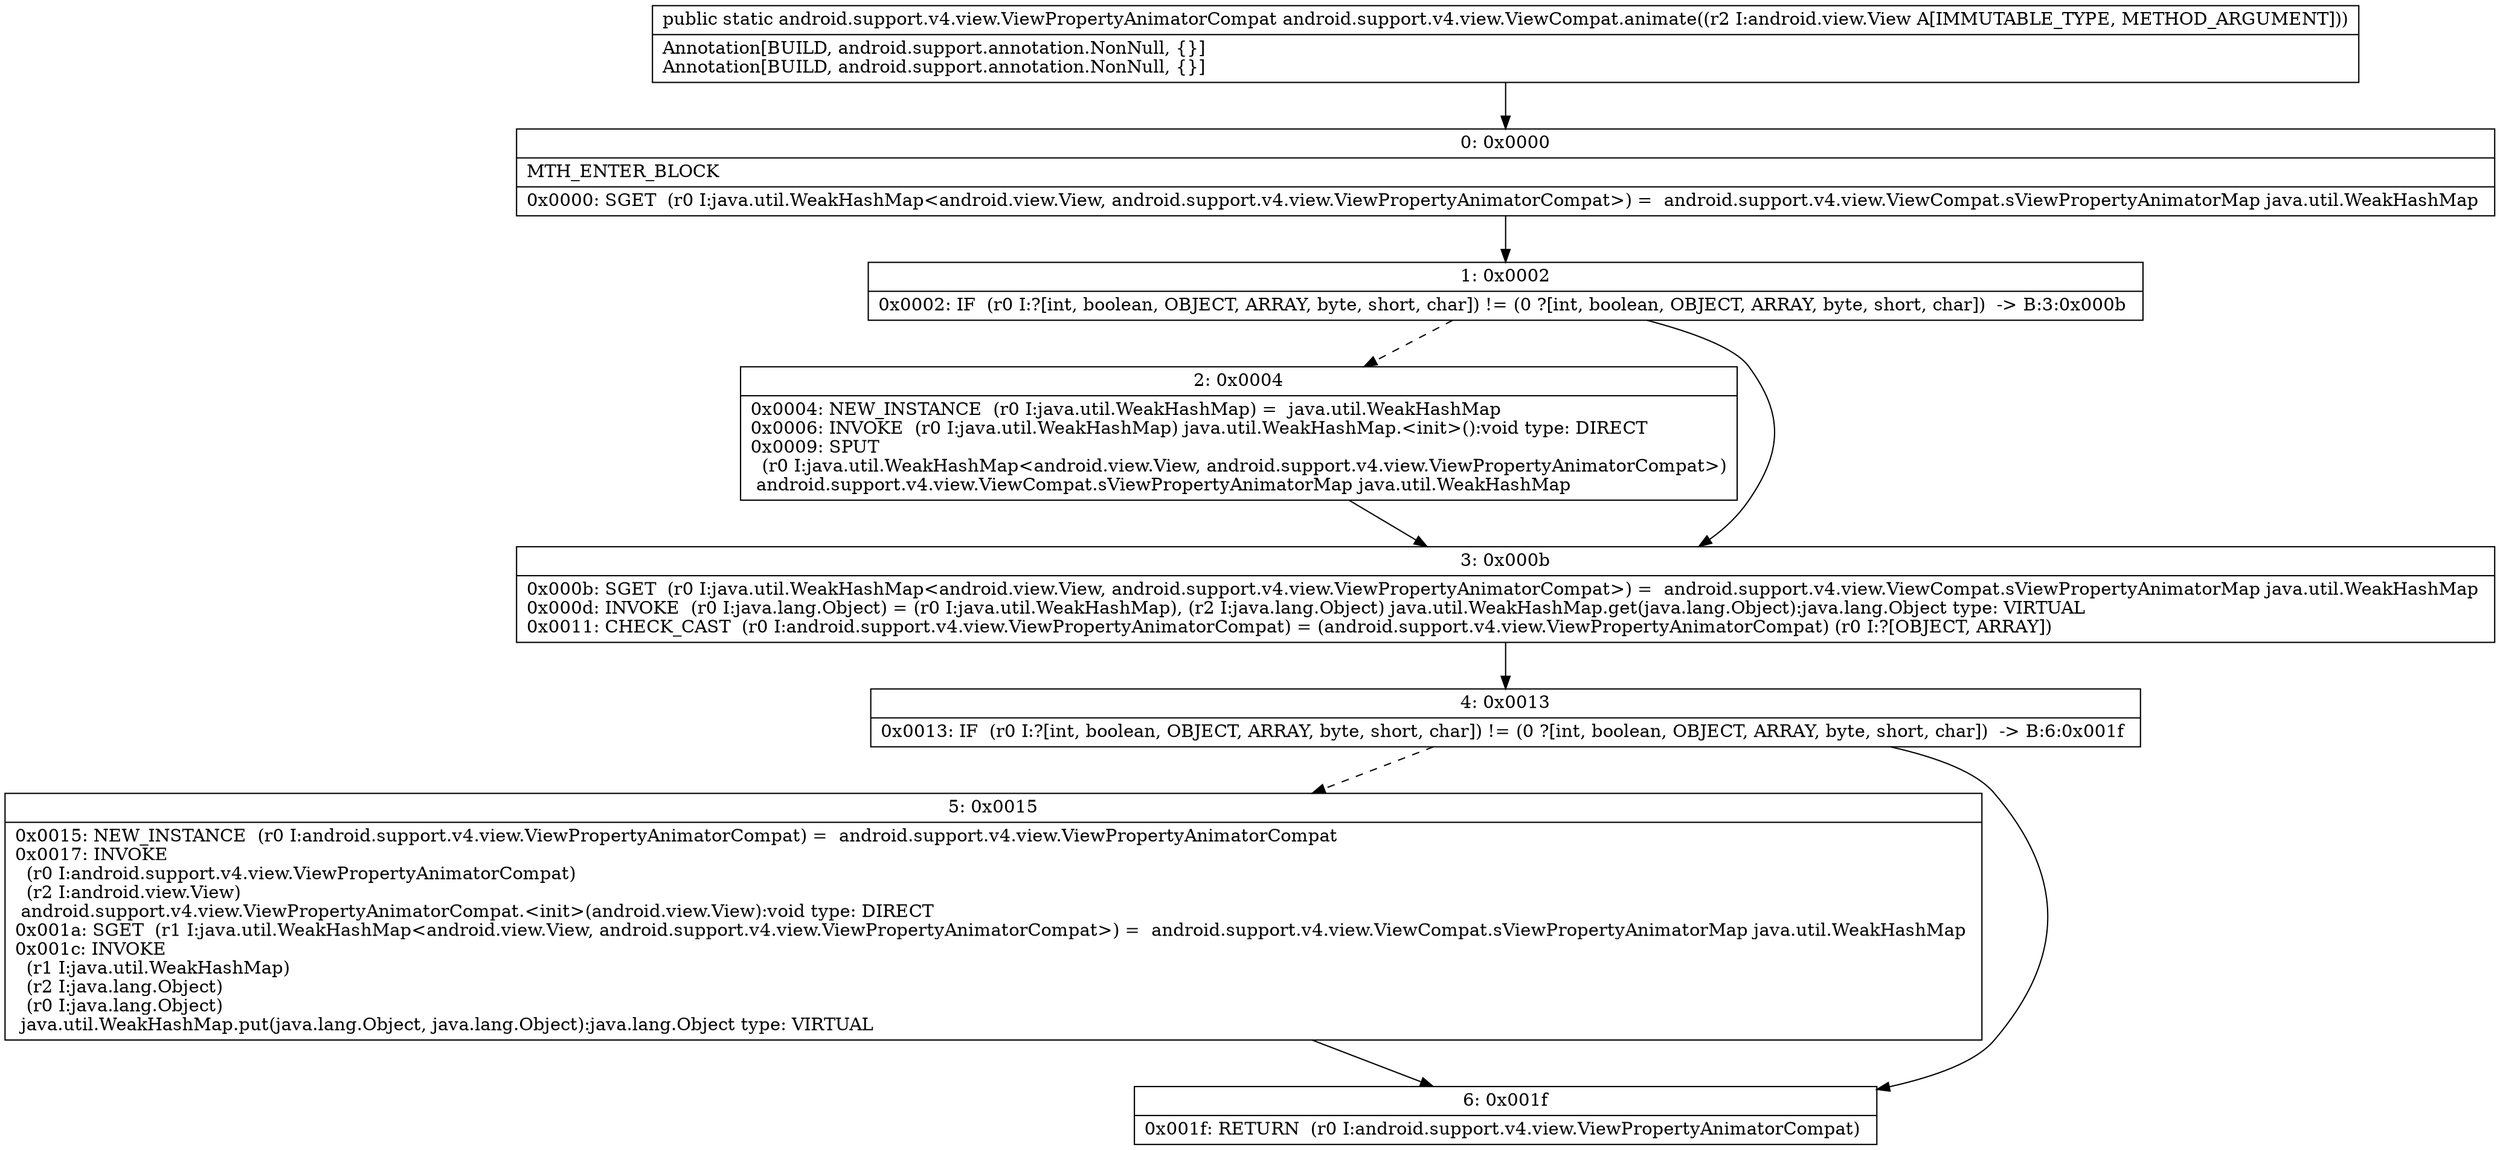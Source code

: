 digraph "CFG forandroid.support.v4.view.ViewCompat.animate(Landroid\/view\/View;)Landroid\/support\/v4\/view\/ViewPropertyAnimatorCompat;" {
Node_0 [shape=record,label="{0\:\ 0x0000|MTH_ENTER_BLOCK\l|0x0000: SGET  (r0 I:java.util.WeakHashMap\<android.view.View, android.support.v4.view.ViewPropertyAnimatorCompat\>) =  android.support.v4.view.ViewCompat.sViewPropertyAnimatorMap java.util.WeakHashMap \l}"];
Node_1 [shape=record,label="{1\:\ 0x0002|0x0002: IF  (r0 I:?[int, boolean, OBJECT, ARRAY, byte, short, char]) != (0 ?[int, boolean, OBJECT, ARRAY, byte, short, char])  \-\> B:3:0x000b \l}"];
Node_2 [shape=record,label="{2\:\ 0x0004|0x0004: NEW_INSTANCE  (r0 I:java.util.WeakHashMap) =  java.util.WeakHashMap \l0x0006: INVOKE  (r0 I:java.util.WeakHashMap) java.util.WeakHashMap.\<init\>():void type: DIRECT \l0x0009: SPUT  \l  (r0 I:java.util.WeakHashMap\<android.view.View, android.support.v4.view.ViewPropertyAnimatorCompat\>)\l android.support.v4.view.ViewCompat.sViewPropertyAnimatorMap java.util.WeakHashMap \l}"];
Node_3 [shape=record,label="{3\:\ 0x000b|0x000b: SGET  (r0 I:java.util.WeakHashMap\<android.view.View, android.support.v4.view.ViewPropertyAnimatorCompat\>) =  android.support.v4.view.ViewCompat.sViewPropertyAnimatorMap java.util.WeakHashMap \l0x000d: INVOKE  (r0 I:java.lang.Object) = (r0 I:java.util.WeakHashMap), (r2 I:java.lang.Object) java.util.WeakHashMap.get(java.lang.Object):java.lang.Object type: VIRTUAL \l0x0011: CHECK_CAST  (r0 I:android.support.v4.view.ViewPropertyAnimatorCompat) = (android.support.v4.view.ViewPropertyAnimatorCompat) (r0 I:?[OBJECT, ARRAY]) \l}"];
Node_4 [shape=record,label="{4\:\ 0x0013|0x0013: IF  (r0 I:?[int, boolean, OBJECT, ARRAY, byte, short, char]) != (0 ?[int, boolean, OBJECT, ARRAY, byte, short, char])  \-\> B:6:0x001f \l}"];
Node_5 [shape=record,label="{5\:\ 0x0015|0x0015: NEW_INSTANCE  (r0 I:android.support.v4.view.ViewPropertyAnimatorCompat) =  android.support.v4.view.ViewPropertyAnimatorCompat \l0x0017: INVOKE  \l  (r0 I:android.support.v4.view.ViewPropertyAnimatorCompat)\l  (r2 I:android.view.View)\l android.support.v4.view.ViewPropertyAnimatorCompat.\<init\>(android.view.View):void type: DIRECT \l0x001a: SGET  (r1 I:java.util.WeakHashMap\<android.view.View, android.support.v4.view.ViewPropertyAnimatorCompat\>) =  android.support.v4.view.ViewCompat.sViewPropertyAnimatorMap java.util.WeakHashMap \l0x001c: INVOKE  \l  (r1 I:java.util.WeakHashMap)\l  (r2 I:java.lang.Object)\l  (r0 I:java.lang.Object)\l java.util.WeakHashMap.put(java.lang.Object, java.lang.Object):java.lang.Object type: VIRTUAL \l}"];
Node_6 [shape=record,label="{6\:\ 0x001f|0x001f: RETURN  (r0 I:android.support.v4.view.ViewPropertyAnimatorCompat) \l}"];
MethodNode[shape=record,label="{public static android.support.v4.view.ViewPropertyAnimatorCompat android.support.v4.view.ViewCompat.animate((r2 I:android.view.View A[IMMUTABLE_TYPE, METHOD_ARGUMENT]))  | Annotation[BUILD, android.support.annotation.NonNull, \{\}]\lAnnotation[BUILD, android.support.annotation.NonNull, \{\}]\l}"];
MethodNode -> Node_0;
Node_0 -> Node_1;
Node_1 -> Node_2[style=dashed];
Node_1 -> Node_3;
Node_2 -> Node_3;
Node_3 -> Node_4;
Node_4 -> Node_5[style=dashed];
Node_4 -> Node_6;
Node_5 -> Node_6;
}

